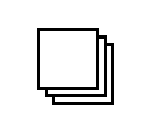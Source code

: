 \definecolor{cffffff}{RGB}{255,255,255}


\begin{tikzpicture}[y=0.80pt,x=0.80pt,yscale=-1, inner sep=0pt, outer sep=0pt]
  \path[draw=black,fill=cffffff,line width=1.120pt,rounded corners=0.0cm]
    (7.7,7.7) rectangle (34.3,34.3);
  \path[draw=black,fill=cffffff,line width=1.120pt,rounded corners=0.0cm]
    (4.2,4.2) rectangle (30.8,30.8);
  \path[draw=black,fill=cffffff,line width=1.120pt,rounded corners=0.0cm]
    (0.7,0.7) rectangle (27.3,27.3);

\end{tikzpicture}
